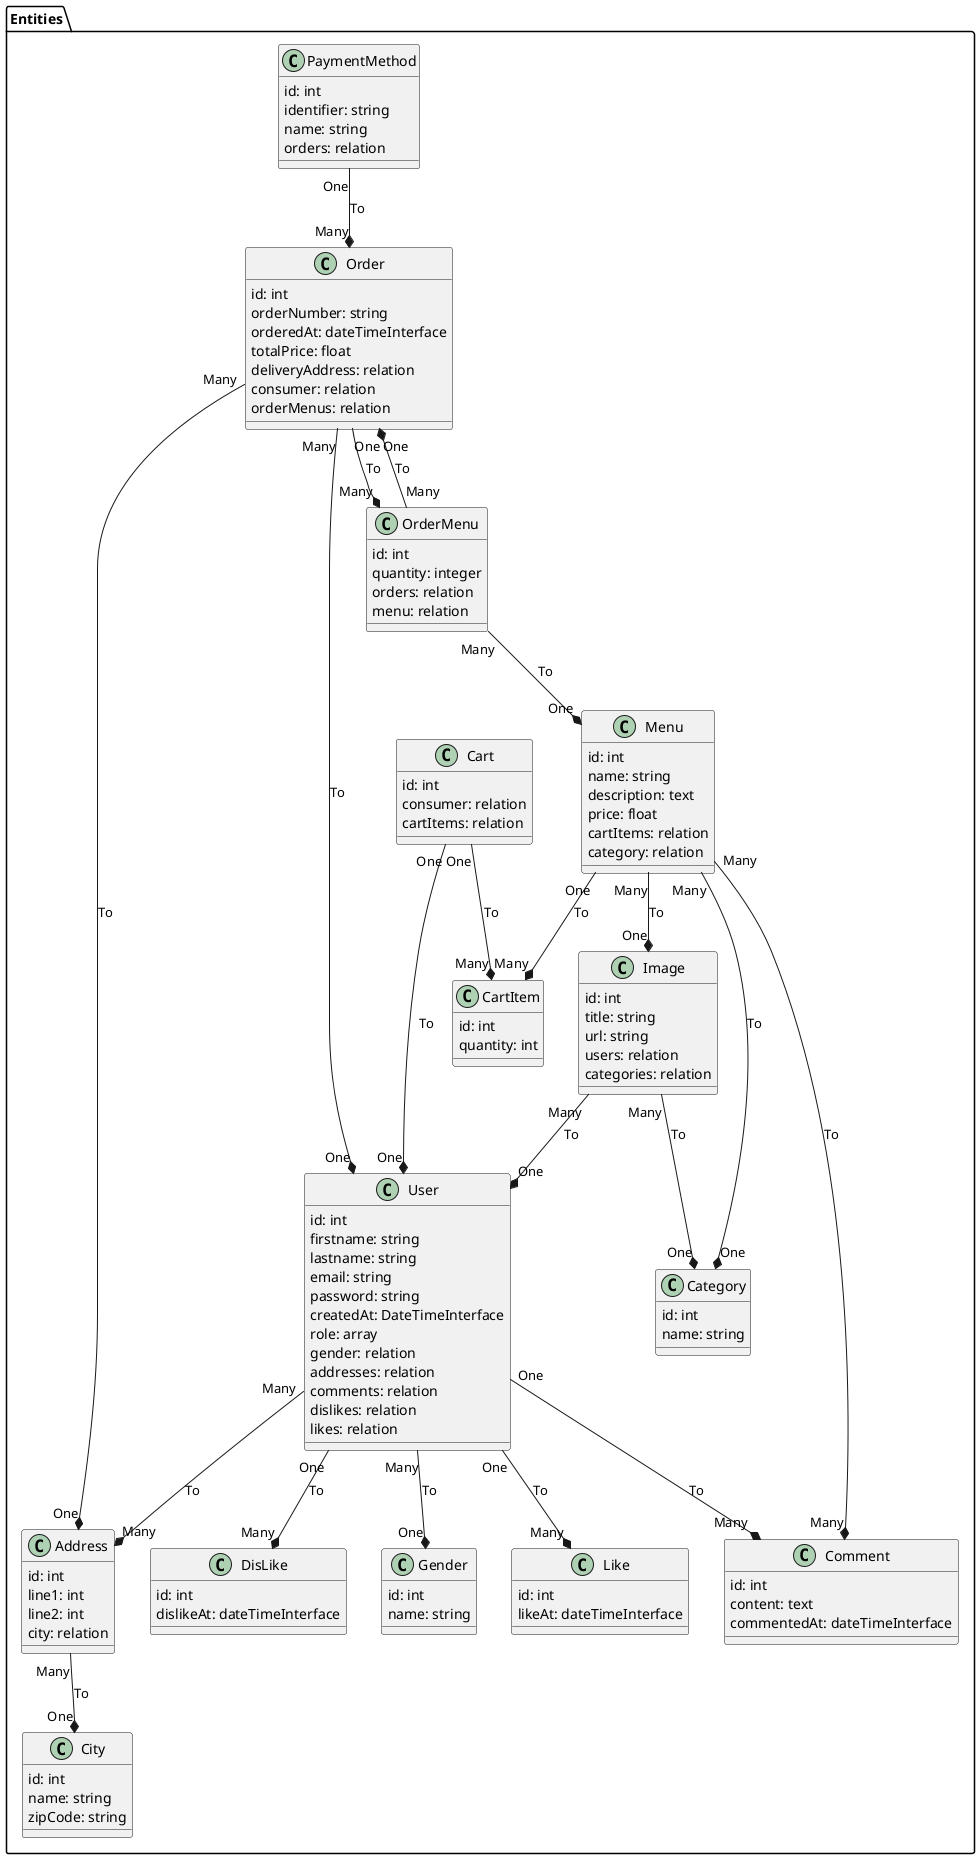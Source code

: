 @startuml
'Alice -> Bob: Authentication Request
'Bob --> Alice: Authentication Response
'
'Alice -> Bob: Another authentication Request
'Alice <-- Bob: another authentication Response

package "Entities" #FFF {
    class User {
        {field} id: int
        {field} firstname: string
        {field} lastname: string
        {field} email: string
        {field} password: string
        {field} createdAt: DateTimeInterface
        {field} role: array
        {field} gender: relation
        {field} addresses: relation
        {field} comments: relation
        {field} dislikes: relation
        {field} likes: relation
    }
    class Address {
        {field} id: int
        {field} line1: int
        {field} line2: int
        {field} city: relation
    }
    class Cart {
        {field} id: int
        {field} consumer: relation
        {field} cartItems: relation
    }
    class CartItem {
        {field} id: int
        {field} quantity: int
    }
    class Category {
        {field} id: int
        {field} name: string
    }
    class City {
        {field} id: int
        {field} name: string
        {field} zipCode: string
    }
    class Comment {
        {field} id: int
        {field} content: text
        {field} commentedAt: dateTimeInterface
    }
    class DisLike {
        {field} id: int
        {field} dislikeAt: dateTimeInterface
    }
    class Gender {
        {field} id: int
        {field} name: string
    }
    class Image {
        {field} id: int
        {field} title: string
        {field} url: string
        {field} users: relation
        {field} categories: relation
    }
    class Like {
        {field} id: int
        {field} likeAt: dateTimeInterface
    }
    class Menu {
        {field} id: int
        {field} name: string
        {field} description: text
        {field} price: float
        {field} cartItems: relation
        {field} category: relation
    }
    class Order {
        {field} id: int
        {field} orderNumber: string
        {field} orderedAt: dateTimeInterface
        {field} totalPrice: float
        {field} deliveryAddress: relation
        {field} consumer: relation
        {field} orderMenus: relation
    }
    class OrderMenu {
        {field} id: int
        {field} quantity: integer
        {field} orders: relation
        {field} menu: relation
    }
    class PaymentMethod {
        {field} id: int
        {field} identifier: string
        {field} name: string
        {field} orders: relation
    }

    User "Many" --* "One" Gender : To
    User "Many" --* "Many" Address : To
    User "One" --* "Many" Comment : To
    User "One" --* "Many" DisLike : To
    User "One" --* "Many" Like : To

    Address "Many" --* "One" City : To

    Cart "One" --* "One" User : To
    Cart "One" --* "Many" CartItem : To

    Image "Many" --* "One" User : To
    Image "Many" --* "One" Category : To

    Menu "One" --* "Many" CartItem : To
    Menu "Many" --* "One" Category : To
    Menu "Many" --* "Many" Comment : To
    Menu "Many" --* "One" Image : To

    OrderMenu "Many" --* "One" Order : To
    OrderMenu "Many" --* "One" Menu : To

    Order "Many" --* "One" Address : To
    Order "Many" --* "One" User : To
    Order "One" --* "Many" OrderMenu : To

    PaymentMethod "One" --* "Many" Order : To
}
@enduml
